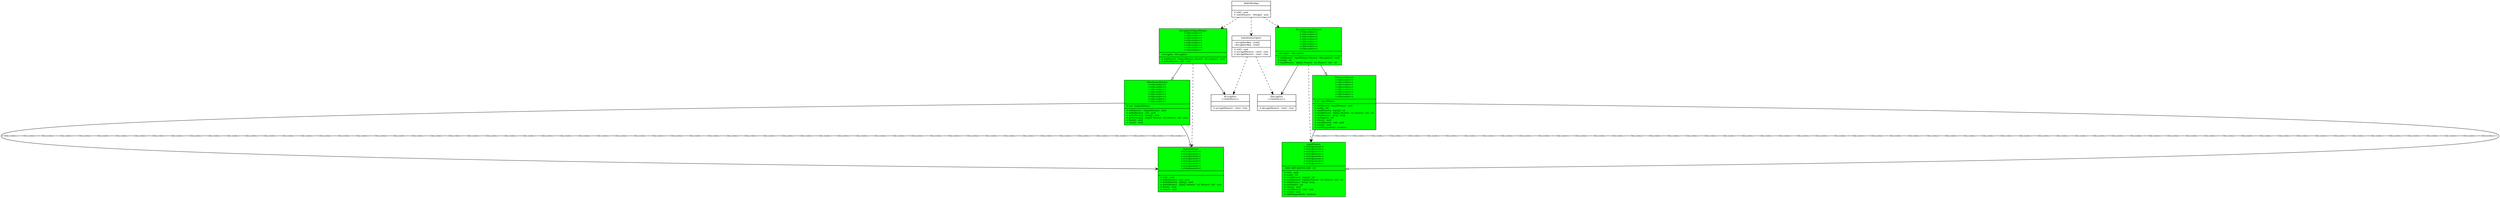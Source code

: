 digraph G {
	fontname = "Bitstream Vera Sans"
	fontsize = 8 

	node [
		 fontname = "Bitstream Vera Sans" 
		 fontsize = 8 
		 shape = "record" ,
		 style = "filled"
	] 

	edge [
		 fontname = "Bitstream Vera Sans"
		 fontsize = 8 
	]

	DecryptionInputStream [ 
 	 	 label = "{DecryptionInputStream\n\<\<Decorator\>\>\n\<\<Decorator\>\>\n\<\<Decorator\>\>\n\<\<Decorator\>\>\n\<\<Decorator\>\>\n\<\<Decorator\>\>\n\<\<Decorator\>\>\n\<\<Decorator\>\>\n|- decryptor : IDecryption\l|+ init(Param1 : InputStream, Param2 : IDecryption) : void\l+ read() : int\l+ read(Param1 : byte[], Param2 : int, Param3 : int) : int\l}",
	 	 color = black,
	 	 fillcolor = green
	]
	EncryptionOutputStream [ 
 	 	 label = "{EncryptionOutputStream\n\<\<Decorator\>\>\n\<\<Decorator\>\>\n\<\<Decorator\>\>\n\<\<Decorator\>\>\n\<\<Decorator\>\>\n\<\<Decorator\>\>\n\<\<Decorator\>\>\n\<\<Decorator\>\>\n|- encryptor : IEncryption\l|+ init(Param1 : OutputStream, Param2 : IEncryption) : void\l+ write(Param1 : int) : void\l}",
	 	 color = black,
	 	 fillcolor = green
	]
	IDecryption [ 
 	 	 label = "{IDecryption\n\<\<Interface\>\>\n||+ decrypt(Param1 : char) : char\l}",
	 	 color = black,
	 	 fillcolor = white
	]
	IEncryption [ 
 	 	 label = "{IEncryption\n\<\<Interface\>\>\n||+ encrypt(Param1 : char) : char\l}",
	 	 color = black,
	 	 fillcolor = white
	]
	SubstitutionCipher [ 
 	 	 label = "{SubstitutionCipher\n|- encryptionKey : char[]\l- decryptionKey : char[]\l|+ init() : void\l+ encrypt(Param1 : char) : char\l+ decrypt(Param1 : char) : char\l}",
	 	 color = black,
	 	 fillcolor = white
	]
	TextEditorApp [ 
 	 	 label = "{TextEditorApp\n||+ init() : void\l+ main(Param1 : String[]) : void\l}",
	 	 color = black,
	 	 fillcolor = white
	]
	FilterInputStream [ 
 	 	 label = "{FilterInputStream\n\<\<Decorator\>\>\n\<\<Decorator\>\>\n\<\<Decorator\>\>\n\<\<Decorator\>\>\n\<\<Decorator\>\>\n\<\<Decorator\>\>\n\<\<Decorator\>\>\n\<\<Decorator\>\>\n|# in : InputStream\l|# init(Param1 : InputStream) : void\l+ read() : int\l+ read(Param1 : byte[]) : int\l+ read(Param1 : byte[], Param2 : int, Param3 : int) : int\l+ skip(Param1 : long) : long\l+ available() : int\l+ close() : void\l+ mark(Param1 : int) : void\l+ reset() : void\l+ markSupported() : boolean\l}",
	 	 color = black,
	 	 fillcolor = green
	]
	FilterOutputStream [ 
 	 	 label = "{FilterOutputStream\n\<\<Decorator\>\>\n\<\<Decorator\>\>\n\<\<Decorator\>\>\n\<\<Decorator\>\>\n\<\<Decorator\>\>\n\<\<Decorator\>\>\n\<\<Decorator\>\>\n\<\<Decorator\>\>\n|# out : OutputStream\l|+ init(Param1 : OutputStream) : void\l+ write(Param1 : int) : void\l+ write(Param1 : byte[]) : void\l+ write(Param1 : byte[], Param2 : int, Param3 : int) : void\l+ flush() : void\l+ close() : void\l}",
	 	 color = black,
	 	 fillcolor = green
	]
	InputStream [ 
 	 	 label = "{InputStream\n\<\<Component\>\>\n\<\<Component\>\>\n\<\<Component\>\>\n\<\<Component\>\>\n\<\<Component\>\>\n\<\<Component\>\>\n\<\<Component\>\>\n\<\<Component\>\>\n|- MAX_SKIP_BUFFER_SIZE : int\l|+ init() : void\l+ read() : int\l+ read(Param1 : byte[]) : int\l+ read(Param1 : byte[], Param2 : int, Param3 : int) : int\l+ skip(Param1 : long) : long\l+ available() : int\l+ close() : void\l+ mark(Param1 : int) : void\l+ reset() : void\l+ markSupported() : boolean\l}",
	 	 color = black,
	 	 fillcolor = green
	]
	OutputStream [ 
 	 	 label = "{OutputStream\n\<\<Component\>\>\n\<\<Component\>\>\n\<\<Component\>\>\n\<\<Component\>\>\n\<\<Component\>\>\n\<\<Component\>\>\n\<\<Component\>\>\n\<\<Component\>\>\n||+ init() : void\l+ write(Param1 : int) : void\l+ write(Param1 : byte[]) : void\l+ write(Param1 : byte[], Param2 : int, Param3 : int) : void\l+ flush() : void\l+ close() : void\l}",
	 	 color = black,
	 	 fillcolor = green
	]

	edge [
		arrowhead = "empty"
	]

	DecryptionInputStream -> FilterInputStream
	EncryptionOutputStream -> FilterOutputStream
	FilterInputStream -> InputStream
	FilterOutputStream -> OutputStream


	edge [
		style = "dashed"
		arrowhead = "normal"
	]

	SubstitutionCipher->IEncryption
	SubstitutionCipher->IDecryption


	edge [
		style = "solid"
		arrowhead = "vee"
	]

	DecryptionInputStream->IDecryption[label=""]
	EncryptionOutputStream->IEncryption[label=""]
	FilterInputStream->InputStream[label="<<Decorates>><<Decorates>><<Decorates>><<Decorates>><<Decorates>><<Decorates>><<Decorates>><<Decorates>><<Decorates>><<Decorates>><<Decorates>><<Decorates>><<Decorates>><<Decorates>><<Decorates>><<Decorates>><<Decorates>><<Decorates>><<Decorates>><<Decorates>><<Decorates>><<Decorates>><<Decorates>><<Decorates>><<Decorates>><<Decorates>><<Decorates>><<Decorates>><<Decorates>><<Decorates>><<Decorates>><<Decorates>><<Decorates>><<Decorates>><<Decorates>><<Decorates>><<Decorates>><<Decorates>><<Decorates>><<Decorates>><<Decorates>><<Decorates>><<Decorates>><<Decorates>><<Decorates>><<Decorates>><<Decorates>><<Decorates>><<Decorates>><<Decorates>><<Decorates>><<Decorates>><<Decorates>><<Decorates>><<Decorates>><<Decorates>><<Decorates>><<Decorates>><<Decorates>><<Decorates>><<Decorates>><<Decorates>><<Decorates>><<Decorates>>"]
	FilterOutputStream->OutputStream[label="<<Decorates>><<Decorates>><<Decorates>><<Decorates>><<Decorates>><<Decorates>><<Decorates>><<Decorates>><<Decorates>><<Decorates>><<Decorates>><<Decorates>><<Decorates>><<Decorates>><<Decorates>><<Decorates>><<Decorates>><<Decorates>><<Decorates>><<Decorates>><<Decorates>><<Decorates>><<Decorates>><<Decorates>><<Decorates>><<Decorates>><<Decorates>><<Decorates>><<Decorates>><<Decorates>><<Decorates>><<Decorates>><<Decorates>><<Decorates>><<Decorates>><<Decorates>><<Decorates>><<Decorates>><<Decorates>><<Decorates>><<Decorates>><<Decorates>><<Decorates>><<Decorates>><<Decorates>><<Decorates>><<Decorates>><<Decorates>><<Decorates>><<Decorates>><<Decorates>><<Decorates>><<Decorates>><<Decorates>><<Decorates>><<Decorates>><<Decorates>><<Decorates>><<Decorates>><<Decorates>><<Decorates>><<Decorates>><<Decorates>><<Decorates>>"]


	edge [
		style = "dashed"
		arrowhead = "vee"
	]

	DecryptionInputStream->InputStream
	EncryptionOutputStream->OutputStream
	TextEditorApp->SubstitutionCipher
	TextEditorApp->DecryptionInputStream
	TextEditorApp->EncryptionOutputStream

}
